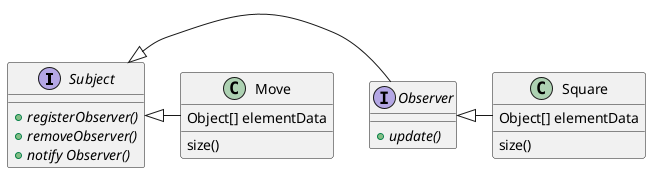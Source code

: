 @startuml
interface Subject{
     +//registerObserver()//
     +//removeObserver()//
     +//notify Observer()//
}

interface Observer{
    +//update()//
}


Subject <|- Observer
Subject <|- Move
Observer <|- Square

class Square {
Object[] elementData
size()
}

class Move {
Object[] elementData
size()
}


@enduml